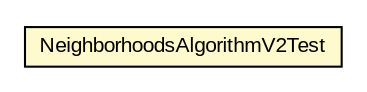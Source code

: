 #!/usr/local/bin/dot
#
# Class diagram 
# Generated by UMLGraph version R5_6-24-gf6e263 (http://www.umlgraph.org/)
#

digraph G {
	edge [fontname="arial",fontsize=10,labelfontname="arial",labelfontsize=10];
	node [fontname="arial",fontsize=10,shape=plaintext];
	nodesep=0.25;
	ranksep=0.5;
	// com.id.droneapi.impl.algorithm.v2.NeighborhoodsAlgorithmV2Test
	c48 [label=<<table title="com.id.droneapi.impl.algorithm.v2.NeighborhoodsAlgorithmV2Test" border="0" cellborder="1" cellspacing="0" cellpadding="2" port="p" bgcolor="lemonChiffon" href="./NeighborhoodsAlgorithmV2Test.html">
		<tr><td><table border="0" cellspacing="0" cellpadding="1">
<tr><td align="center" balign="center"> NeighborhoodsAlgorithmV2Test </td></tr>
		</table></td></tr>
		</table>>, URL="./NeighborhoodsAlgorithmV2Test.html", fontname="arial", fontcolor="black", fontsize=10.0];
}

